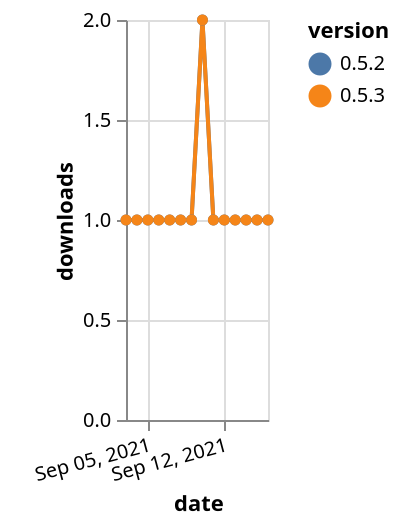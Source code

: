 {"$schema": "https://vega.github.io/schema/vega-lite/v5.json", "description": "A simple bar chart with embedded data.", "data": {"values": [{"date": "2021-09-03", "total": 270, "delta": 1, "version": "0.5.2"}, {"date": "2021-09-04", "total": 271, "delta": 1, "version": "0.5.2"}, {"date": "2021-09-05", "total": 272, "delta": 1, "version": "0.5.2"}, {"date": "2021-09-06", "total": 273, "delta": 1, "version": "0.5.2"}, {"date": "2021-09-07", "total": 274, "delta": 1, "version": "0.5.2"}, {"date": "2021-09-08", "total": 275, "delta": 1, "version": "0.5.2"}, {"date": "2021-09-09", "total": 276, "delta": 1, "version": "0.5.2"}, {"date": "2021-09-10", "total": 278, "delta": 2, "version": "0.5.2"}, {"date": "2021-09-11", "total": 279, "delta": 1, "version": "0.5.2"}, {"date": "2021-09-12", "total": 280, "delta": 1, "version": "0.5.2"}, {"date": "2021-09-13", "total": 281, "delta": 1, "version": "0.5.2"}, {"date": "2021-09-14", "total": 282, "delta": 1, "version": "0.5.2"}, {"date": "2021-09-15", "total": 283, "delta": 1, "version": "0.5.2"}, {"date": "2021-09-16", "total": 284, "delta": 1, "version": "0.5.2"}, {"date": "2021-09-03", "total": 139, "delta": 1, "version": "0.5.3"}, {"date": "2021-09-04", "total": 140, "delta": 1, "version": "0.5.3"}, {"date": "2021-09-05", "total": 141, "delta": 1, "version": "0.5.3"}, {"date": "2021-09-06", "total": 142, "delta": 1, "version": "0.5.3"}, {"date": "2021-09-07", "total": 143, "delta": 1, "version": "0.5.3"}, {"date": "2021-09-08", "total": 144, "delta": 1, "version": "0.5.3"}, {"date": "2021-09-09", "total": 145, "delta": 1, "version": "0.5.3"}, {"date": "2021-09-10", "total": 147, "delta": 2, "version": "0.5.3"}, {"date": "2021-09-11", "total": 148, "delta": 1, "version": "0.5.3"}, {"date": "2021-09-12", "total": 149, "delta": 1, "version": "0.5.3"}, {"date": "2021-09-13", "total": 150, "delta": 1, "version": "0.5.3"}, {"date": "2021-09-14", "total": 151, "delta": 1, "version": "0.5.3"}, {"date": "2021-09-15", "total": 152, "delta": 1, "version": "0.5.3"}, {"date": "2021-09-16", "total": 153, "delta": 1, "version": "0.5.3"}]}, "width": "container", "mark": {"type": "line", "point": {"filled": true}}, "encoding": {"x": {"field": "date", "type": "temporal", "timeUnit": "yearmonthdate", "title": "date", "axis": {"labelAngle": -15}}, "y": {"field": "delta", "type": "quantitative", "title": "downloads"}, "color": {"field": "version", "type": "nominal"}, "tooltip": {"field": "delta"}}}
